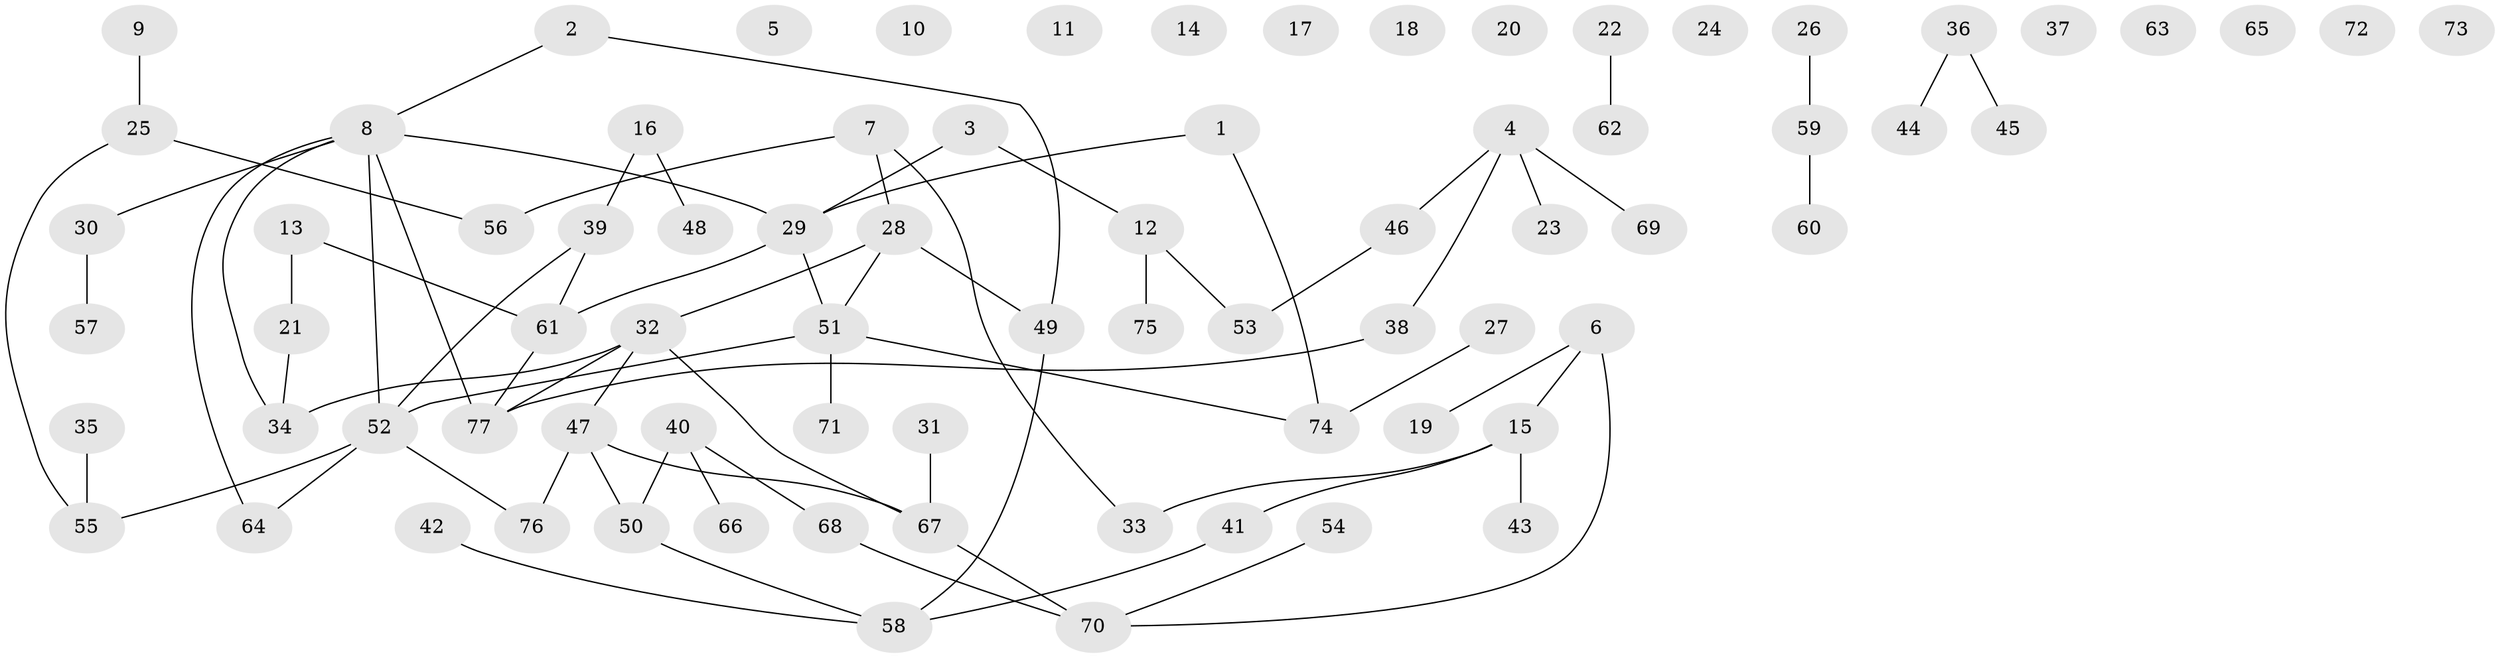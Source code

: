 // Generated by graph-tools (version 1.1) at 2025/13/03/09/25 04:13:09]
// undirected, 77 vertices, 77 edges
graph export_dot {
graph [start="1"]
  node [color=gray90,style=filled];
  1;
  2;
  3;
  4;
  5;
  6;
  7;
  8;
  9;
  10;
  11;
  12;
  13;
  14;
  15;
  16;
  17;
  18;
  19;
  20;
  21;
  22;
  23;
  24;
  25;
  26;
  27;
  28;
  29;
  30;
  31;
  32;
  33;
  34;
  35;
  36;
  37;
  38;
  39;
  40;
  41;
  42;
  43;
  44;
  45;
  46;
  47;
  48;
  49;
  50;
  51;
  52;
  53;
  54;
  55;
  56;
  57;
  58;
  59;
  60;
  61;
  62;
  63;
  64;
  65;
  66;
  67;
  68;
  69;
  70;
  71;
  72;
  73;
  74;
  75;
  76;
  77;
  1 -- 29;
  1 -- 74;
  2 -- 8;
  2 -- 49;
  3 -- 12;
  3 -- 29;
  4 -- 23;
  4 -- 38;
  4 -- 46;
  4 -- 69;
  6 -- 15;
  6 -- 19;
  6 -- 70;
  7 -- 28;
  7 -- 33;
  7 -- 56;
  8 -- 29;
  8 -- 30;
  8 -- 34;
  8 -- 52;
  8 -- 64;
  8 -- 77;
  9 -- 25;
  12 -- 53;
  12 -- 75;
  13 -- 21;
  13 -- 61;
  15 -- 33;
  15 -- 41;
  15 -- 43;
  16 -- 39;
  16 -- 48;
  21 -- 34;
  22 -- 62;
  25 -- 55;
  25 -- 56;
  26 -- 59;
  27 -- 74;
  28 -- 32;
  28 -- 49;
  28 -- 51;
  29 -- 51;
  29 -- 61;
  30 -- 57;
  31 -- 67;
  32 -- 34;
  32 -- 47;
  32 -- 67;
  32 -- 77;
  35 -- 55;
  36 -- 44;
  36 -- 45;
  38 -- 77;
  39 -- 52;
  39 -- 61;
  40 -- 50;
  40 -- 66;
  40 -- 68;
  41 -- 58;
  42 -- 58;
  46 -- 53;
  47 -- 50;
  47 -- 67;
  47 -- 76;
  49 -- 58;
  50 -- 58;
  51 -- 52;
  51 -- 71;
  51 -- 74;
  52 -- 55;
  52 -- 64;
  52 -- 76;
  54 -- 70;
  59 -- 60;
  61 -- 77;
  67 -- 70;
  68 -- 70;
}
